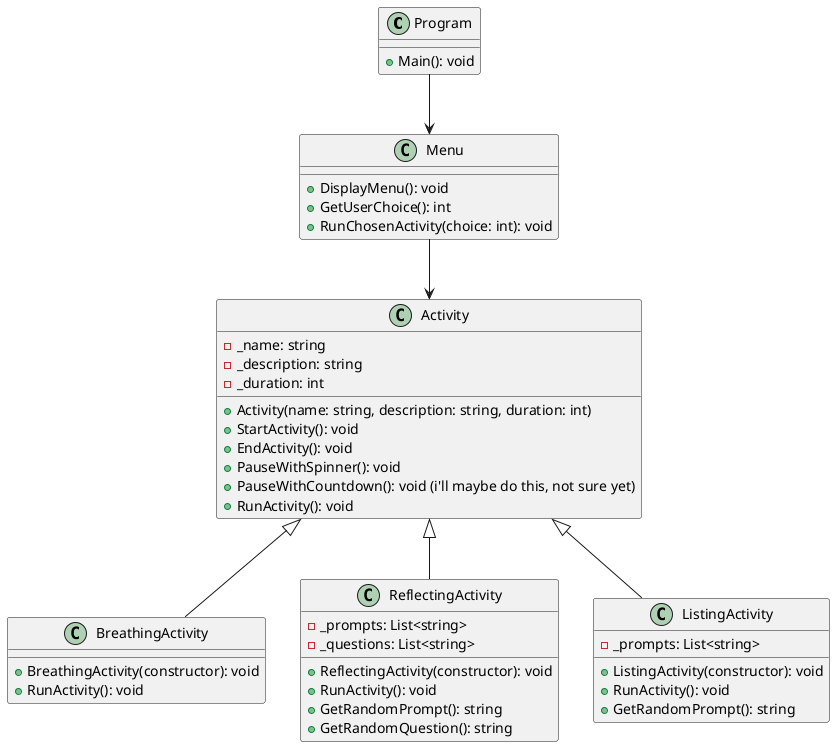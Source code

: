 @startuml mindfulness

class Program {
    +Main(): void
}

class Menu {
    +DisplayMenu(): void
    +GetUserChoice(): int
    +RunChosenActivity(choice: int): void
}

class Activity {
    -_name: string
    -_description: string
    -_duration: int
    +Activity(name: string, description: string, duration: int)
    +StartActivity(): void
    +EndActivity(): void
    +PauseWithSpinner(): void
    +PauseWithCountdown(): void (i'll maybe do this, not sure yet)
    +RunActivity(): void
}

class BreathingActivity {
    +BreathingActivity(constructor): void
    +RunActivity(): void
}

class ReflectingActivity {
    -_prompts: List<string>
    -_questions: List<string>
    +ReflectingActivity(constructor): void
    +RunActivity(): void
    +GetRandomPrompt(): string
    +GetRandomQuestion(): string
}

class ListingActivity {
    -_prompts: List<string>
    +ListingActivity(constructor): void
    +RunActivity(): void
    +GetRandomPrompt(): string
}

Program --> Menu
Menu --> Activity
Activity <|-- BreathingActivity
Activity <|-- ReflectingActivity
Activity <|-- ListingActivity

@enduml

